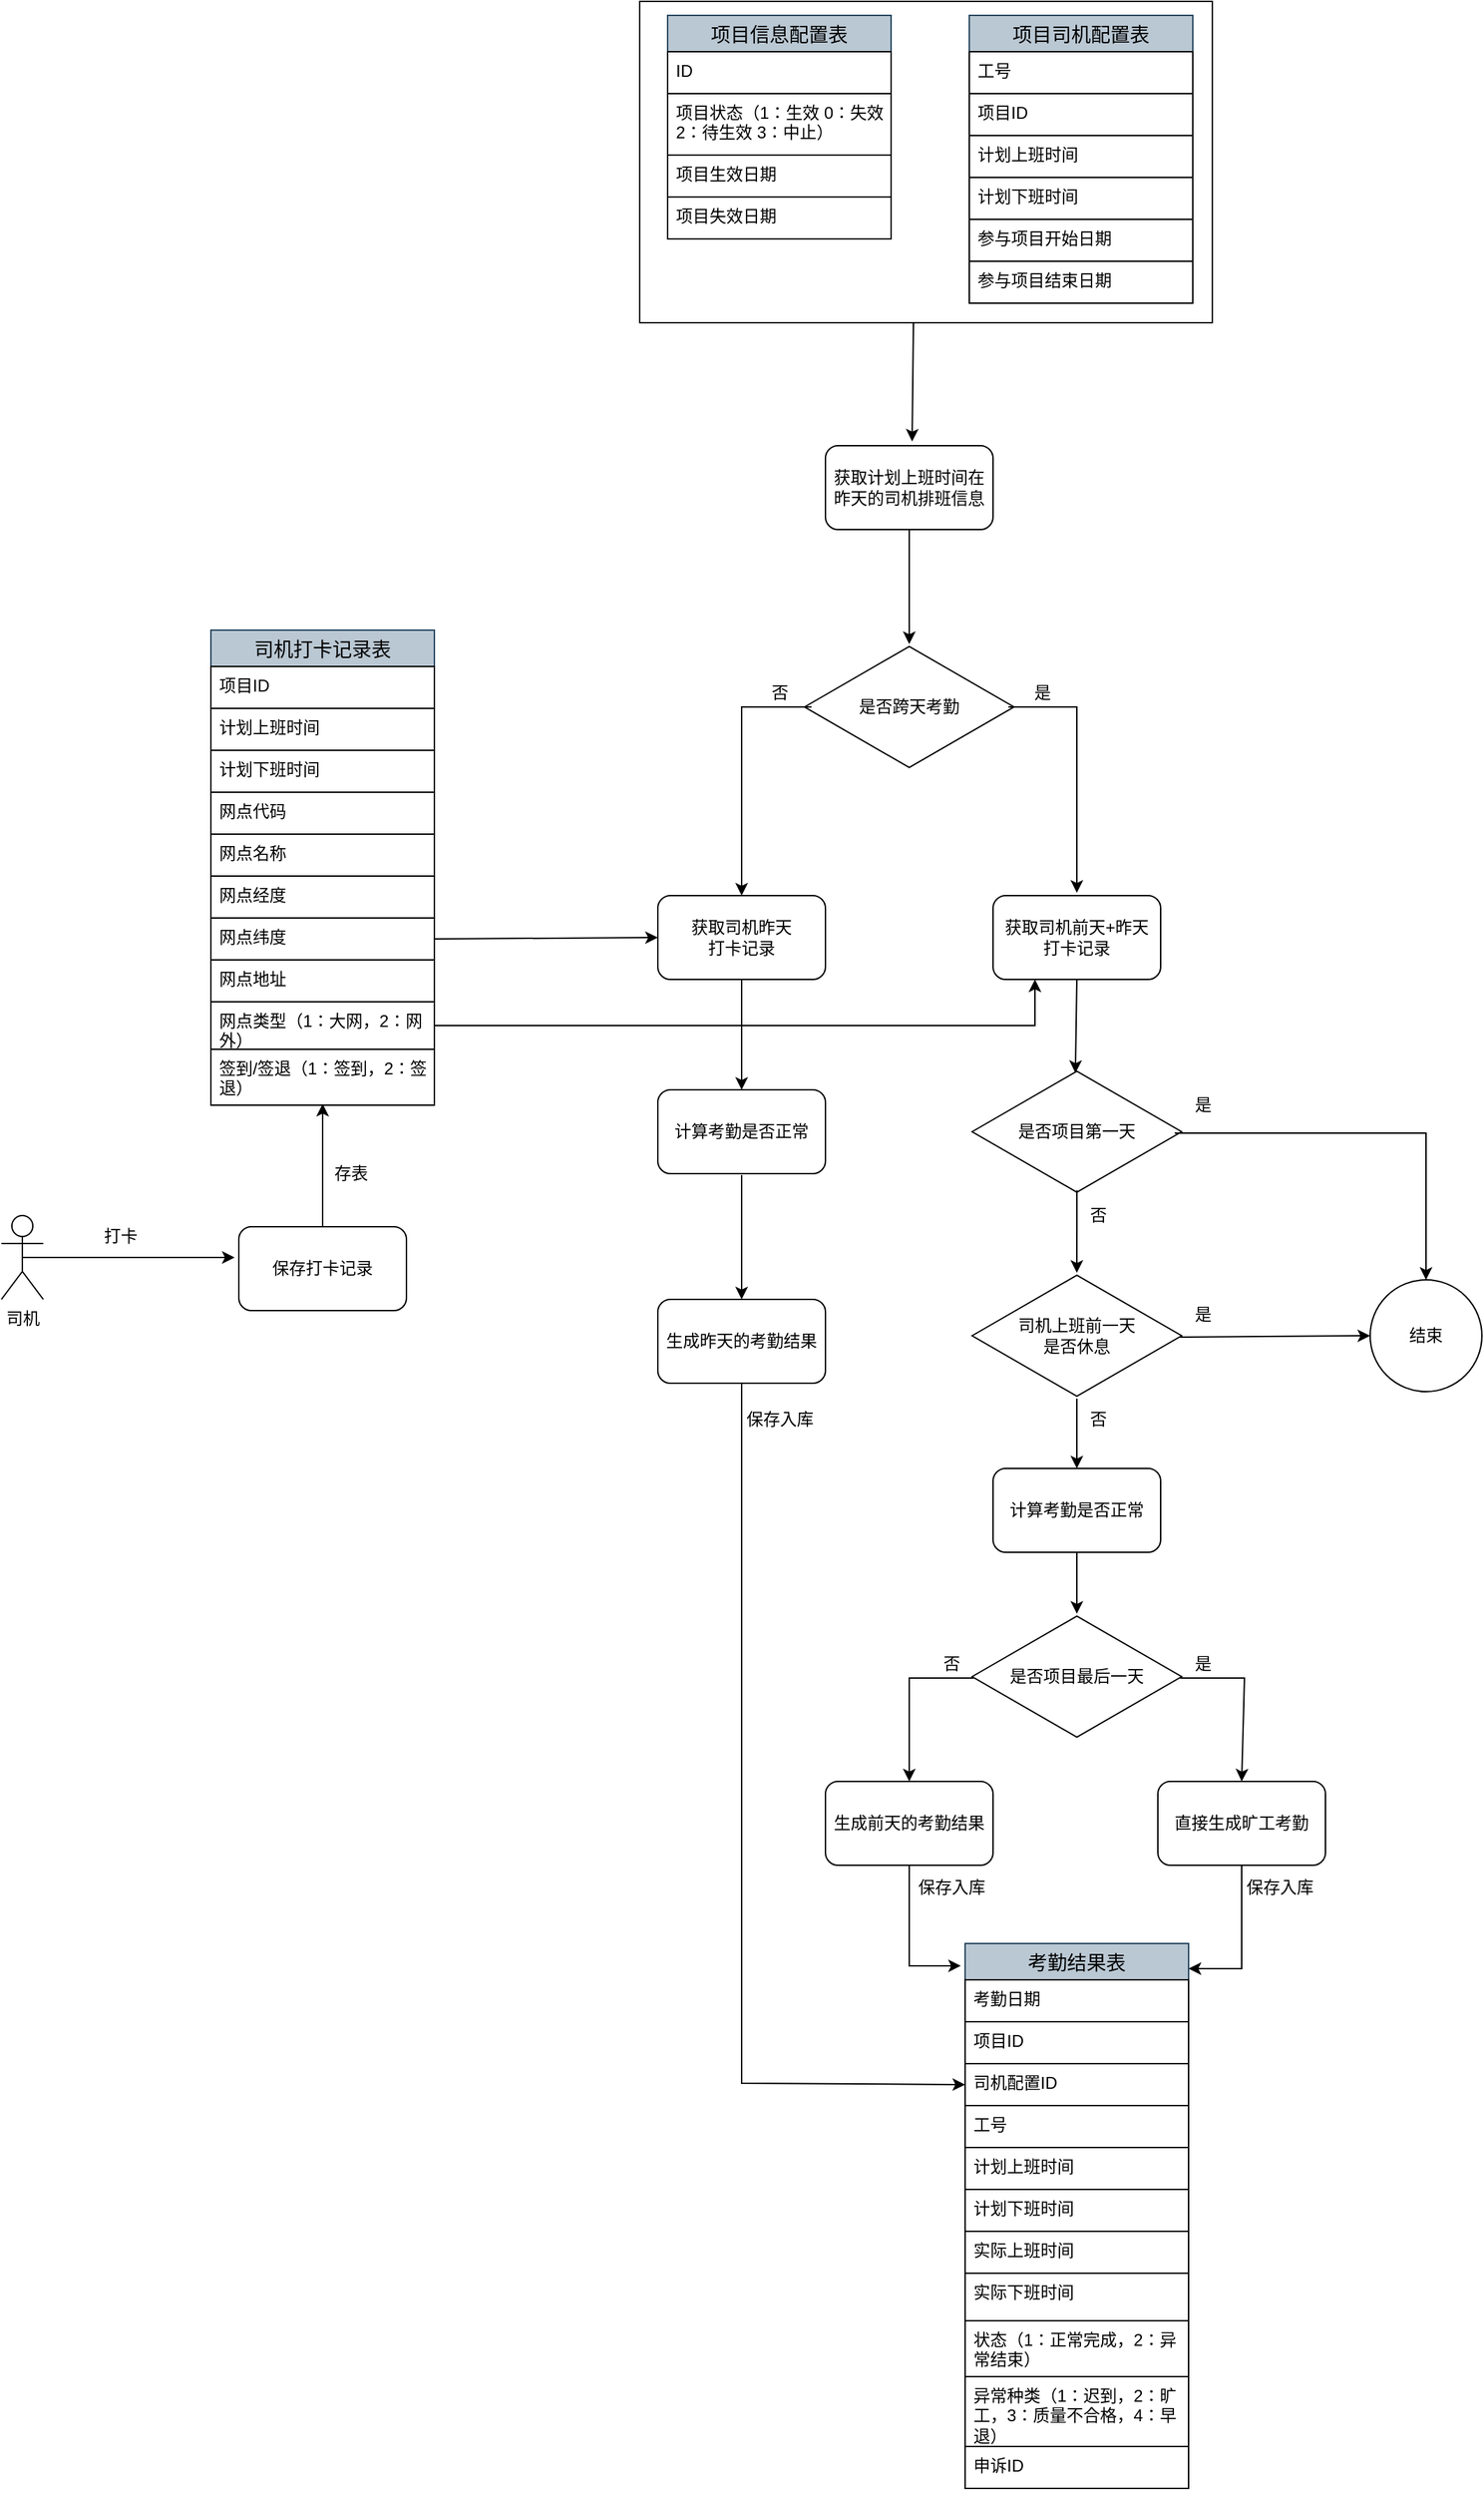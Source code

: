 <mxfile version="21.1.6" type="github">
  <diagram name="第 1 页" id="9wSX-PYKbRXgKDi-5DIV">
    <mxGraphModel dx="2261" dy="764" grid="1" gridSize="10" guides="1" tooltips="1" connect="1" arrows="1" fold="1" page="1" pageScale="1" pageWidth="827" pageHeight="1169" math="0" shadow="0">
      <root>
        <mxCell id="0" />
        <mxCell id="1" parent="0" />
        <mxCell id="panFtDlRGluaaflfqx1W-9" value="" style="rounded=0;whiteSpace=wrap;html=1;" vertex="1" parent="1">
          <mxGeometry x="417" y="480" width="410" height="230" as="geometry" />
        </mxCell>
        <mxCell id="0RSkkwwpFKjifbHfnibd-38" value="司机打卡记录表" style="swimlane;fontStyle=0;childLayout=stackLayout;horizontal=1;startSize=26;horizontalStack=0;resizeParent=1;resizeParentMax=0;resizeLast=0;collapsible=1;marginBottom=0;align=center;fontSize=14;labelBackgroundColor=none;fillColor=#bac8d3;strokeColor=#23445d;" parent="1" vertex="1">
          <mxGeometry x="110" y="930" width="160" height="340" as="geometry">
            <mxRectangle x="210" y="180" width="140" height="30" as="alternateBounds" />
          </mxGeometry>
        </mxCell>
        <mxCell id="0RSkkwwpFKjifbHfnibd-39" value="项目ID" style="text;strokeColor=default;fillColor=none;spacingLeft=4;spacingRight=4;overflow=hidden;rotatable=0;points=[[0,0.5],[1,0.5]];portConstraint=eastwest;fontSize=12;whiteSpace=wrap;html=1;" parent="0RSkkwwpFKjifbHfnibd-38" vertex="1">
          <mxGeometry y="26" width="160" height="30" as="geometry" />
        </mxCell>
        <mxCell id="panFtDlRGluaaflfqx1W-30" value="计划上班时间" style="text;strokeColor=default;fillColor=none;spacingLeft=4;spacingRight=4;overflow=hidden;rotatable=0;points=[[0,0.5],[1,0.5]];portConstraint=eastwest;fontSize=12;whiteSpace=wrap;html=1;" vertex="1" parent="0RSkkwwpFKjifbHfnibd-38">
          <mxGeometry y="56" width="160" height="30" as="geometry" />
        </mxCell>
        <mxCell id="panFtDlRGluaaflfqx1W-29" value="计划下班时间" style="text;strokeColor=default;fillColor=none;spacingLeft=4;spacingRight=4;overflow=hidden;rotatable=0;points=[[0,0.5],[1,0.5]];portConstraint=eastwest;fontSize=12;whiteSpace=wrap;html=1;" vertex="1" parent="0RSkkwwpFKjifbHfnibd-38">
          <mxGeometry y="86" width="160" height="30" as="geometry" />
        </mxCell>
        <mxCell id="0RSkkwwpFKjifbHfnibd-40" value="网点代码" style="text;strokeColor=default;fillColor=none;spacingLeft=4;spacingRight=4;overflow=hidden;rotatable=0;points=[[0,0.5],[1,0.5]];portConstraint=eastwest;fontSize=12;whiteSpace=wrap;html=1;" parent="0RSkkwwpFKjifbHfnibd-38" vertex="1">
          <mxGeometry y="116" width="160" height="30" as="geometry" />
        </mxCell>
        <mxCell id="0RSkkwwpFKjifbHfnibd-45" value="网点名称" style="text;strokeColor=default;fillColor=none;spacingLeft=4;spacingRight=4;overflow=hidden;rotatable=0;points=[[0,0.5],[1,0.5]];portConstraint=eastwest;fontSize=12;whiteSpace=wrap;html=1;" parent="0RSkkwwpFKjifbHfnibd-38" vertex="1">
          <mxGeometry y="146" width="160" height="30" as="geometry" />
        </mxCell>
        <mxCell id="0RSkkwwpFKjifbHfnibd-41" value="网点经度" style="text;strokeColor=default;fillColor=none;spacingLeft=4;spacingRight=4;overflow=hidden;rotatable=0;points=[[0,0.5],[1,0.5]];portConstraint=eastwest;fontSize=12;whiteSpace=wrap;html=1;" parent="0RSkkwwpFKjifbHfnibd-38" vertex="1">
          <mxGeometry y="176" width="160" height="30" as="geometry" />
        </mxCell>
        <mxCell id="0RSkkwwpFKjifbHfnibd-44" value="网点纬度" style="text;strokeColor=default;fillColor=none;spacingLeft=4;spacingRight=4;overflow=hidden;rotatable=0;points=[[0,0.5],[1,0.5]];portConstraint=eastwest;fontSize=12;whiteSpace=wrap;html=1;" parent="0RSkkwwpFKjifbHfnibd-38" vertex="1">
          <mxGeometry y="206" width="160" height="30" as="geometry" />
        </mxCell>
        <mxCell id="0RSkkwwpFKjifbHfnibd-46" value="网点地址" style="text;strokeColor=default;fillColor=none;spacingLeft=4;spacingRight=4;overflow=hidden;rotatable=0;points=[[0,0.5],[1,0.5]];portConstraint=eastwest;fontSize=12;whiteSpace=wrap;html=1;" parent="0RSkkwwpFKjifbHfnibd-38" vertex="1">
          <mxGeometry y="236" width="160" height="30" as="geometry" />
        </mxCell>
        <mxCell id="0RSkkwwpFKjifbHfnibd-42" value="网点类型（1：大网，2：网外）" style="text;strokeColor=default;fillColor=none;spacingLeft=4;spacingRight=4;overflow=hidden;rotatable=0;points=[[0,0.5],[1,0.5]];portConstraint=eastwest;fontSize=12;whiteSpace=wrap;html=1;" parent="0RSkkwwpFKjifbHfnibd-38" vertex="1">
          <mxGeometry y="266" width="160" height="34" as="geometry" />
        </mxCell>
        <mxCell id="0RSkkwwpFKjifbHfnibd-43" value="签到/签退（1：签到，2：签退）" style="text;strokeColor=default;fillColor=none;spacingLeft=4;spacingRight=4;overflow=hidden;rotatable=0;points=[[0,0.5],[1,0.5]];portConstraint=eastwest;fontSize=12;whiteSpace=wrap;html=1;" parent="0RSkkwwpFKjifbHfnibd-38" vertex="1">
          <mxGeometry y="300" width="160" height="40" as="geometry" />
        </mxCell>
        <mxCell id="0RSkkwwpFKjifbHfnibd-47" value="项目信息配置表" style="swimlane;fontStyle=0;childLayout=stackLayout;horizontal=1;startSize=26;horizontalStack=0;resizeParent=1;resizeParentMax=0;resizeLast=0;collapsible=1;marginBottom=0;align=center;fontSize=14;labelBackgroundColor=none;fillColor=#bac8d3;strokeColor=#23445d;" parent="1" vertex="1">
          <mxGeometry x="437" y="490" width="160" height="160" as="geometry">
            <mxRectangle x="210" y="180" width="140" height="30" as="alternateBounds" />
          </mxGeometry>
        </mxCell>
        <mxCell id="0RSkkwwpFKjifbHfnibd-48" value="ID" style="text;strokeColor=default;fillColor=none;spacingLeft=4;spacingRight=4;overflow=hidden;rotatable=0;points=[[0,0.5],[1,0.5]];portConstraint=eastwest;fontSize=12;whiteSpace=wrap;html=1;" parent="0RSkkwwpFKjifbHfnibd-47" vertex="1">
          <mxGeometry y="26" width="160" height="30" as="geometry" />
        </mxCell>
        <mxCell id="0RSkkwwpFKjifbHfnibd-49" value="项目状态（1：生效 0：失效 2：待生效 3：中止）" style="text;strokeColor=default;fillColor=none;spacingLeft=4;spacingRight=4;overflow=hidden;rotatable=0;points=[[0,0.5],[1,0.5]];portConstraint=eastwest;fontSize=12;whiteSpace=wrap;html=1;" parent="0RSkkwwpFKjifbHfnibd-47" vertex="1">
          <mxGeometry y="56" width="160" height="44" as="geometry" />
        </mxCell>
        <mxCell id="0RSkkwwpFKjifbHfnibd-50" value="项目生效日期" style="text;strokeColor=default;fillColor=none;spacingLeft=4;spacingRight=4;overflow=hidden;rotatable=0;points=[[0,0.5],[1,0.5]];portConstraint=eastwest;fontSize=12;whiteSpace=wrap;html=1;" parent="0RSkkwwpFKjifbHfnibd-47" vertex="1">
          <mxGeometry y="100" width="160" height="30" as="geometry" />
        </mxCell>
        <mxCell id="0RSkkwwpFKjifbHfnibd-51" value="项目失效日期" style="text;strokeColor=default;fillColor=none;spacingLeft=4;spacingRight=4;overflow=hidden;rotatable=0;points=[[0,0.5],[1,0.5]];portConstraint=eastwest;fontSize=12;whiteSpace=wrap;html=1;" parent="0RSkkwwpFKjifbHfnibd-47" vertex="1">
          <mxGeometry y="130" width="160" height="30" as="geometry" />
        </mxCell>
        <mxCell id="0RSkkwwpFKjifbHfnibd-56" value="项目司机配置表" style="swimlane;fontStyle=0;childLayout=stackLayout;horizontal=1;startSize=26;horizontalStack=0;resizeParent=1;resizeParentMax=0;resizeLast=0;collapsible=1;marginBottom=0;align=center;fontSize=14;labelBackgroundColor=none;fillColor=#bac8d3;strokeColor=#23445d;" parent="1" vertex="1">
          <mxGeometry x="653" y="490" width="160" height="206" as="geometry">
            <mxRectangle x="210" y="180" width="140" height="30" as="alternateBounds" />
          </mxGeometry>
        </mxCell>
        <mxCell id="0RSkkwwpFKjifbHfnibd-57" value="工号" style="text;strokeColor=default;fillColor=none;spacingLeft=4;spacingRight=4;overflow=hidden;rotatable=0;points=[[0,0.5],[1,0.5]];portConstraint=eastwest;fontSize=12;whiteSpace=wrap;html=1;" parent="0RSkkwwpFKjifbHfnibd-56" vertex="1">
          <mxGeometry y="26" width="160" height="30" as="geometry" />
        </mxCell>
        <mxCell id="0RSkkwwpFKjifbHfnibd-59" value="项目ID" style="text;strokeColor=default;fillColor=none;spacingLeft=4;spacingRight=4;overflow=hidden;rotatable=0;points=[[0,0.5],[1,0.5]];portConstraint=eastwest;fontSize=12;whiteSpace=wrap;html=1;" parent="0RSkkwwpFKjifbHfnibd-56" vertex="1">
          <mxGeometry y="56" width="160" height="30" as="geometry" />
        </mxCell>
        <mxCell id="0RSkkwwpFKjifbHfnibd-60" value="计划上班时间" style="text;strokeColor=default;fillColor=none;spacingLeft=4;spacingRight=4;overflow=hidden;rotatable=0;points=[[0,0.5],[1,0.5]];portConstraint=eastwest;fontSize=12;whiteSpace=wrap;html=1;" parent="0RSkkwwpFKjifbHfnibd-56" vertex="1">
          <mxGeometry y="86" width="160" height="30" as="geometry" />
        </mxCell>
        <mxCell id="0RSkkwwpFKjifbHfnibd-61" value="计划下班时间" style="text;strokeColor=default;fillColor=none;spacingLeft=4;spacingRight=4;overflow=hidden;rotatable=0;points=[[0,0.5],[1,0.5]];portConstraint=eastwest;fontSize=12;whiteSpace=wrap;html=1;" parent="0RSkkwwpFKjifbHfnibd-56" vertex="1">
          <mxGeometry y="116" width="160" height="30" as="geometry" />
        </mxCell>
        <mxCell id="0RSkkwwpFKjifbHfnibd-62" value="参与项目开始日期" style="text;strokeColor=default;fillColor=none;spacingLeft=4;spacingRight=4;overflow=hidden;rotatable=0;points=[[0,0.5],[1,0.5]];portConstraint=eastwest;fontSize=12;whiteSpace=wrap;html=1;" parent="0RSkkwwpFKjifbHfnibd-56" vertex="1">
          <mxGeometry y="146" width="160" height="30" as="geometry" />
        </mxCell>
        <mxCell id="0RSkkwwpFKjifbHfnibd-63" value="参与项目结束日期" style="text;strokeColor=default;fillColor=none;spacingLeft=4;spacingRight=4;overflow=hidden;rotatable=0;points=[[0,0.5],[1,0.5]];portConstraint=eastwest;fontSize=12;whiteSpace=wrap;html=1;" parent="0RSkkwwpFKjifbHfnibd-56" vertex="1">
          <mxGeometry y="176" width="160" height="30" as="geometry" />
        </mxCell>
        <mxCell id="0RSkkwwpFKjifbHfnibd-64" value="考勤结果表" style="swimlane;fontStyle=0;childLayout=stackLayout;horizontal=1;startSize=26;horizontalStack=0;resizeParent=1;resizeParentMax=0;resizeLast=0;collapsible=1;marginBottom=0;align=center;fontSize=14;labelBackgroundColor=none;fillColor=#bac8d3;strokeColor=#23445d;" parent="1" vertex="1">
          <mxGeometry x="650" y="1870" width="160" height="390" as="geometry">
            <mxRectangle x="210" y="180" width="140" height="30" as="alternateBounds" />
          </mxGeometry>
        </mxCell>
        <mxCell id="0RSkkwwpFKjifbHfnibd-65" value="考勤日期" style="text;strokeColor=default;fillColor=none;spacingLeft=4;spacingRight=4;overflow=hidden;rotatable=0;points=[[0,0.5],[1,0.5]];portConstraint=eastwest;fontSize=12;whiteSpace=wrap;html=1;" parent="0RSkkwwpFKjifbHfnibd-64" vertex="1">
          <mxGeometry y="26" width="160" height="30" as="geometry" />
        </mxCell>
        <mxCell id="0RSkkwwpFKjifbHfnibd-73" value="项目ID" style="text;strokeColor=default;fillColor=none;spacingLeft=4;spacingRight=4;overflow=hidden;rotatable=0;points=[[0,0.5],[1,0.5]];portConstraint=eastwest;fontSize=12;whiteSpace=wrap;html=1;" parent="0RSkkwwpFKjifbHfnibd-64" vertex="1">
          <mxGeometry y="56" width="160" height="30" as="geometry" />
        </mxCell>
        <mxCell id="0RSkkwwpFKjifbHfnibd-66" value="司机配置ID" style="text;strokeColor=default;fillColor=none;spacingLeft=4;spacingRight=4;overflow=hidden;rotatable=0;points=[[0,0.5],[1,0.5]];portConstraint=eastwest;fontSize=12;whiteSpace=wrap;html=1;" parent="0RSkkwwpFKjifbHfnibd-64" vertex="1">
          <mxGeometry y="86" width="160" height="30" as="geometry" />
        </mxCell>
        <mxCell id="0RSkkwwpFKjifbHfnibd-67" value="工号" style="text;strokeColor=default;fillColor=none;spacingLeft=4;spacingRight=4;overflow=hidden;rotatable=0;points=[[0,0.5],[1,0.5]];portConstraint=eastwest;fontSize=12;whiteSpace=wrap;html=1;" parent="0RSkkwwpFKjifbHfnibd-64" vertex="1">
          <mxGeometry y="116" width="160" height="30" as="geometry" />
        </mxCell>
        <mxCell id="0RSkkwwpFKjifbHfnibd-68" value="计划上班时间" style="text;strokeColor=default;fillColor=none;spacingLeft=4;spacingRight=4;overflow=hidden;rotatable=0;points=[[0,0.5],[1,0.5]];portConstraint=eastwest;fontSize=12;whiteSpace=wrap;html=1;" parent="0RSkkwwpFKjifbHfnibd-64" vertex="1">
          <mxGeometry y="146" width="160" height="30" as="geometry" />
        </mxCell>
        <mxCell id="0RSkkwwpFKjifbHfnibd-69" value="计划下班时间" style="text;strokeColor=default;fillColor=none;spacingLeft=4;spacingRight=4;overflow=hidden;rotatable=0;points=[[0,0.5],[1,0.5]];portConstraint=eastwest;fontSize=12;whiteSpace=wrap;html=1;" parent="0RSkkwwpFKjifbHfnibd-64" vertex="1">
          <mxGeometry y="176" width="160" height="30" as="geometry" />
        </mxCell>
        <mxCell id="0RSkkwwpFKjifbHfnibd-70" value="实际上班时间" style="text;strokeColor=default;fillColor=none;spacingLeft=4;spacingRight=4;overflow=hidden;rotatable=0;points=[[0,0.5],[1,0.5]];portConstraint=eastwest;fontSize=12;whiteSpace=wrap;html=1;" parent="0RSkkwwpFKjifbHfnibd-64" vertex="1">
          <mxGeometry y="206" width="160" height="30" as="geometry" />
        </mxCell>
        <mxCell id="0RSkkwwpFKjifbHfnibd-71" value="实际下班时间" style="text;strokeColor=default;fillColor=none;spacingLeft=4;spacingRight=4;overflow=hidden;rotatable=0;points=[[0,0.5],[1,0.5]];portConstraint=eastwest;fontSize=12;whiteSpace=wrap;html=1;" parent="0RSkkwwpFKjifbHfnibd-64" vertex="1">
          <mxGeometry y="236" width="160" height="34" as="geometry" />
        </mxCell>
        <mxCell id="0RSkkwwpFKjifbHfnibd-72" value="状态（1：正常完成，2：异常结束）" style="text;strokeColor=default;fillColor=none;spacingLeft=4;spacingRight=4;overflow=hidden;rotatable=0;points=[[0,0.5],[1,0.5]];portConstraint=eastwest;fontSize=12;whiteSpace=wrap;html=1;" parent="0RSkkwwpFKjifbHfnibd-64" vertex="1">
          <mxGeometry y="270" width="160" height="40" as="geometry" />
        </mxCell>
        <mxCell id="0RSkkwwpFKjifbHfnibd-74" value="异常种类（1：迟到，2：旷工，3：质量不合格，4：早退）" style="text;strokeColor=default;fillColor=none;spacingLeft=4;spacingRight=4;overflow=hidden;rotatable=0;points=[[0,0.5],[1,0.5]];portConstraint=eastwest;fontSize=12;whiteSpace=wrap;html=1;" parent="0RSkkwwpFKjifbHfnibd-64" vertex="1">
          <mxGeometry y="310" width="160" height="50" as="geometry" />
        </mxCell>
        <mxCell id="0RSkkwwpFKjifbHfnibd-75" value="申诉ID" style="text;strokeColor=default;fillColor=none;spacingLeft=4;spacingRight=4;overflow=hidden;rotatable=0;points=[[0,0.5],[1,0.5]];portConstraint=eastwest;fontSize=12;whiteSpace=wrap;html=1;" parent="0RSkkwwpFKjifbHfnibd-64" vertex="1">
          <mxGeometry y="360" width="160" height="30" as="geometry" />
        </mxCell>
        <mxCell id="panFtDlRGluaaflfqx1W-5" style="edgeStyle=orthogonalEdgeStyle;rounded=0;orthogonalLoop=1;jettySize=auto;html=1;exitX=0.5;exitY=0.5;exitDx=0;exitDy=0;exitPerimeter=0;entryX=-0.025;entryY=0.367;entryDx=0;entryDy=0;entryPerimeter=0;" edge="1" parent="1" source="panFtDlRGluaaflfqx1W-3" target="panFtDlRGluaaflfqx1W-4">
          <mxGeometry relative="1" as="geometry" />
        </mxCell>
        <mxCell id="panFtDlRGluaaflfqx1W-3" value="司机" style="shape=umlActor;verticalLabelPosition=bottom;verticalAlign=top;html=1;outlineConnect=0;" vertex="1" parent="1">
          <mxGeometry x="-40" y="1349" width="30" height="60" as="geometry" />
        </mxCell>
        <mxCell id="panFtDlRGluaaflfqx1W-4" value="保存打卡记录" style="rounded=1;whiteSpace=wrap;html=1;" vertex="1" parent="1">
          <mxGeometry x="130" y="1357" width="120" height="60" as="geometry" />
        </mxCell>
        <mxCell id="panFtDlRGluaaflfqx1W-6" value="打卡" style="text;html=1;align=center;verticalAlign=middle;resizable=0;points=[];autosize=1;strokeColor=none;fillColor=none;" vertex="1" parent="1">
          <mxGeometry x="20" y="1349" width="50" height="30" as="geometry" />
        </mxCell>
        <mxCell id="panFtDlRGluaaflfqx1W-7" value="获取计划上班时间在昨天的司机排班信息" style="rounded=1;whiteSpace=wrap;html=1;" vertex="1" parent="1">
          <mxGeometry x="550" y="798" width="120" height="60" as="geometry" />
        </mxCell>
        <mxCell id="panFtDlRGluaaflfqx1W-11" value="" style="endArrow=classic;html=1;rounded=0;exitX=0.5;exitY=0;exitDx=0;exitDy=0;" edge="1" parent="1" source="panFtDlRGluaaflfqx1W-4">
          <mxGeometry width="50" height="50" relative="1" as="geometry">
            <mxPoint x="490" y="1309" as="sourcePoint" />
            <mxPoint x="190" y="1269" as="targetPoint" />
          </mxGeometry>
        </mxCell>
        <mxCell id="panFtDlRGluaaflfqx1W-13" value="存表" style="text;html=1;align=center;verticalAlign=middle;resizable=0;points=[];autosize=1;strokeColor=none;fillColor=none;" vertex="1" parent="1">
          <mxGeometry x="185" y="1304" width="50" height="30" as="geometry" />
        </mxCell>
        <mxCell id="panFtDlRGluaaflfqx1W-14" value="" style="endArrow=classic;html=1;rounded=0;exitX=0.5;exitY=1;exitDx=0;exitDy=0;entryX=0.592;entryY=-0.05;entryDx=0;entryDy=0;entryPerimeter=0;" edge="1" parent="1">
          <mxGeometry width="50" height="50" relative="1" as="geometry">
            <mxPoint x="613" y="710" as="sourcePoint" />
            <mxPoint x="612.04" y="795" as="targetPoint" />
          </mxGeometry>
        </mxCell>
        <mxCell id="panFtDlRGluaaflfqx1W-16" value="" style="endArrow=classic;html=1;rounded=0;exitX=0.5;exitY=1;exitDx=0;exitDy=0;" edge="1" parent="1" source="panFtDlRGluaaflfqx1W-7">
          <mxGeometry width="50" height="50" relative="1" as="geometry">
            <mxPoint x="320" y="1040" as="sourcePoint" />
            <mxPoint x="610" y="940" as="targetPoint" />
          </mxGeometry>
        </mxCell>
        <mxCell id="panFtDlRGluaaflfqx1W-20" value="是否跨天考勤" style="html=1;whiteSpace=wrap;aspect=fixed;shape=isoRectangle;" vertex="1" parent="1">
          <mxGeometry x="535" y="940" width="150" height="90" as="geometry" />
        </mxCell>
        <mxCell id="panFtDlRGluaaflfqx1W-21" value="获取司机昨天&lt;br&gt;打卡记录" style="rounded=1;whiteSpace=wrap;html=1;" vertex="1" parent="1">
          <mxGeometry x="430" y="1120" width="120" height="60" as="geometry" />
        </mxCell>
        <mxCell id="panFtDlRGluaaflfqx1W-22" value="获取司机前天+昨天&lt;br&gt;打卡记录" style="rounded=1;whiteSpace=wrap;html=1;" vertex="1" parent="1">
          <mxGeometry x="670" y="1120" width="120" height="60" as="geometry" />
        </mxCell>
        <mxCell id="panFtDlRGluaaflfqx1W-23" value="" style="endArrow=classic;html=1;rounded=0;entryX=0.5;entryY=0;entryDx=0;entryDy=0;" edge="1" parent="1" target="panFtDlRGluaaflfqx1W-21">
          <mxGeometry width="50" height="50" relative="1" as="geometry">
            <mxPoint x="540" y="985" as="sourcePoint" />
            <mxPoint x="670" y="880" as="targetPoint" />
            <Array as="points">
              <mxPoint x="490" y="985" />
            </Array>
          </mxGeometry>
        </mxCell>
        <mxCell id="panFtDlRGluaaflfqx1W-24" value="" style="endArrow=classic;html=1;rounded=0;entryX=0.5;entryY=0;entryDx=0;entryDy=0;exitX=0.973;exitY=0.522;exitDx=0;exitDy=0;exitPerimeter=0;" edge="1" parent="1">
          <mxGeometry width="50" height="50" relative="1" as="geometry">
            <mxPoint x="680.95" y="984.98" as="sourcePoint" />
            <mxPoint x="730" y="1118" as="targetPoint" />
            <Array as="points">
              <mxPoint x="730" y="985" />
            </Array>
          </mxGeometry>
        </mxCell>
        <mxCell id="panFtDlRGluaaflfqx1W-25" value="否" style="text;html=1;align=center;verticalAlign=middle;resizable=0;points=[];autosize=1;strokeColor=none;fillColor=none;" vertex="1" parent="1">
          <mxGeometry x="497" y="960" width="40" height="30" as="geometry" />
        </mxCell>
        <mxCell id="panFtDlRGluaaflfqx1W-26" value="是" style="text;html=1;align=center;verticalAlign=middle;resizable=0;points=[];autosize=1;strokeColor=none;fillColor=none;" vertex="1" parent="1">
          <mxGeometry x="685" y="960" width="40" height="30" as="geometry" />
        </mxCell>
        <mxCell id="panFtDlRGluaaflfqx1W-31" value="" style="endArrow=classic;html=1;rounded=0;entryX=0;entryY=0.5;entryDx=0;entryDy=0;exitX=1;exitY=0.5;exitDx=0;exitDy=0;" edge="1" parent="1" source="0RSkkwwpFKjifbHfnibd-44" target="panFtDlRGluaaflfqx1W-21">
          <mxGeometry width="50" height="50" relative="1" as="geometry">
            <mxPoint x="620" y="1140" as="sourcePoint" />
            <mxPoint x="670" y="1090" as="targetPoint" />
          </mxGeometry>
        </mxCell>
        <mxCell id="panFtDlRGluaaflfqx1W-32" value="" style="endArrow=classic;html=1;rounded=0;exitX=1;exitY=0.5;exitDx=0;exitDy=0;entryX=0.25;entryY=1;entryDx=0;entryDy=0;" edge="1" parent="1" source="0RSkkwwpFKjifbHfnibd-42" target="panFtDlRGluaaflfqx1W-22">
          <mxGeometry width="50" height="50" relative="1" as="geometry">
            <mxPoint x="280" y="1161" as="sourcePoint" />
            <mxPoint x="710" y="1190" as="targetPoint" />
            <Array as="points">
              <mxPoint x="700" y="1213" />
            </Array>
          </mxGeometry>
        </mxCell>
        <mxCell id="panFtDlRGluaaflfqx1W-33" value="是否项目第一天" style="html=1;whiteSpace=wrap;aspect=fixed;shape=isoRectangle;" vertex="1" parent="1">
          <mxGeometry x="655" y="1244" width="150" height="90" as="geometry" />
        </mxCell>
        <mxCell id="panFtDlRGluaaflfqx1W-35" value="" style="endArrow=classic;html=1;rounded=0;exitX=0.5;exitY=1;exitDx=0;exitDy=0;entryX=0.493;entryY=0.033;entryDx=0;entryDy=0;entryPerimeter=0;" edge="1" parent="1" source="panFtDlRGluaaflfqx1W-22" target="panFtDlRGluaaflfqx1W-33">
          <mxGeometry width="50" height="50" relative="1" as="geometry">
            <mxPoint x="620" y="1430" as="sourcePoint" />
            <mxPoint x="670" y="1380" as="targetPoint" />
          </mxGeometry>
        </mxCell>
        <mxCell id="panFtDlRGluaaflfqx1W-36" value="司机上班前一天&lt;br&gt;是否休息" style="html=1;whiteSpace=wrap;aspect=fixed;shape=isoRectangle;" vertex="1" parent="1">
          <mxGeometry x="655" y="1390" width="150" height="90" as="geometry" />
        </mxCell>
        <mxCell id="panFtDlRGluaaflfqx1W-38" value="" style="endArrow=classic;html=1;rounded=0;exitX=0.507;exitY=0.956;exitDx=0;exitDy=0;exitPerimeter=0;" edge="1" parent="1">
          <mxGeometry width="50" height="50" relative="1" as="geometry">
            <mxPoint x="730.05" y="1331.04" as="sourcePoint" />
            <mxPoint x="730" y="1390" as="targetPoint" />
          </mxGeometry>
        </mxCell>
        <mxCell id="panFtDlRGluaaflfqx1W-41" value="结束" style="ellipse;whiteSpace=wrap;html=1;aspect=fixed;" vertex="1" parent="1">
          <mxGeometry x="940" y="1395" width="80" height="80" as="geometry" />
        </mxCell>
        <mxCell id="panFtDlRGluaaflfqx1W-43" value="否" style="text;html=1;align=center;verticalAlign=middle;resizable=0;points=[];autosize=1;strokeColor=none;fillColor=none;" vertex="1" parent="1">
          <mxGeometry x="725" y="1334" width="40" height="30" as="geometry" />
        </mxCell>
        <mxCell id="panFtDlRGluaaflfqx1W-45" value="计算考勤是否正常" style="rounded=1;whiteSpace=wrap;html=1;" vertex="1" parent="1">
          <mxGeometry x="670" y="1530" width="120" height="60" as="geometry" />
        </mxCell>
        <mxCell id="panFtDlRGluaaflfqx1W-46" value="" style="endArrow=classic;html=1;rounded=0;entryX=0.5;entryY=0;entryDx=0;entryDy=0;" edge="1" parent="1" target="panFtDlRGluaaflfqx1W-45">
          <mxGeometry width="50" height="50" relative="1" as="geometry">
            <mxPoint x="730" y="1480" as="sourcePoint" />
            <mxPoint x="670" y="1390" as="targetPoint" />
          </mxGeometry>
        </mxCell>
        <mxCell id="panFtDlRGluaaflfqx1W-47" value="否" style="text;html=1;align=center;verticalAlign=middle;resizable=0;points=[];autosize=1;strokeColor=none;fillColor=none;" vertex="1" parent="1">
          <mxGeometry x="725" y="1480" width="40" height="30" as="geometry" />
        </mxCell>
        <mxCell id="panFtDlRGluaaflfqx1W-48" value="" style="endArrow=classic;html=1;rounded=0;exitX=0.993;exitY=0.511;exitDx=0;exitDy=0;exitPerimeter=0;entryX=0;entryY=0.5;entryDx=0;entryDy=0;" edge="1" parent="1" source="panFtDlRGluaaflfqx1W-36" target="panFtDlRGluaaflfqx1W-41">
          <mxGeometry width="50" height="50" relative="1" as="geometry">
            <mxPoint x="620" y="1440" as="sourcePoint" />
            <mxPoint x="670" y="1390" as="targetPoint" />
          </mxGeometry>
        </mxCell>
        <mxCell id="panFtDlRGluaaflfqx1W-49" value="" style="endArrow=classic;html=1;rounded=0;exitX=0.967;exitY=0.511;exitDx=0;exitDy=0;exitPerimeter=0;entryX=0.5;entryY=0;entryDx=0;entryDy=0;" edge="1" parent="1" source="panFtDlRGluaaflfqx1W-33" target="panFtDlRGluaaflfqx1W-41">
          <mxGeometry width="50" height="50" relative="1" as="geometry">
            <mxPoint x="620" y="1440" as="sourcePoint" />
            <mxPoint x="670" y="1390" as="targetPoint" />
            <Array as="points">
              <mxPoint x="980" y="1290" />
            </Array>
          </mxGeometry>
        </mxCell>
        <mxCell id="panFtDlRGluaaflfqx1W-50" value="是" style="text;html=1;align=center;verticalAlign=middle;resizable=0;points=[];autosize=1;strokeColor=none;fillColor=none;" vertex="1" parent="1">
          <mxGeometry x="800" y="1255" width="40" height="30" as="geometry" />
        </mxCell>
        <mxCell id="panFtDlRGluaaflfqx1W-53" value="是" style="text;html=1;align=center;verticalAlign=middle;resizable=0;points=[];autosize=1;strokeColor=none;fillColor=none;" vertex="1" parent="1">
          <mxGeometry x="800" y="1405" width="40" height="30" as="geometry" />
        </mxCell>
        <mxCell id="panFtDlRGluaaflfqx1W-57" value="是否项目最后一天" style="html=1;whiteSpace=wrap;aspect=fixed;shape=isoRectangle;" vertex="1" parent="1">
          <mxGeometry x="655" y="1634" width="150" height="90" as="geometry" />
        </mxCell>
        <mxCell id="panFtDlRGluaaflfqx1W-58" value="" style="endArrow=classic;html=1;rounded=0;exitX=0.5;exitY=1;exitDx=0;exitDy=0;" edge="1" parent="1" source="panFtDlRGluaaflfqx1W-45" target="panFtDlRGluaaflfqx1W-57">
          <mxGeometry width="50" height="50" relative="1" as="geometry">
            <mxPoint x="620" y="1740" as="sourcePoint" />
            <mxPoint x="670" y="1690" as="targetPoint" />
          </mxGeometry>
        </mxCell>
        <mxCell id="panFtDlRGluaaflfqx1W-59" value="生成前天的考勤结果" style="rounded=1;whiteSpace=wrap;html=1;" vertex="1" parent="1">
          <mxGeometry x="550" y="1754" width="120" height="60" as="geometry" />
        </mxCell>
        <mxCell id="panFtDlRGluaaflfqx1W-60" value="直接生成旷工考勤" style="rounded=1;whiteSpace=wrap;html=1;" vertex="1" parent="1">
          <mxGeometry x="788" y="1754" width="120" height="60" as="geometry" />
        </mxCell>
        <mxCell id="panFtDlRGluaaflfqx1W-61" value="" style="endArrow=classic;html=1;rounded=0;exitX=0.007;exitY=0.511;exitDx=0;exitDy=0;exitPerimeter=0;entryX=0.5;entryY=0;entryDx=0;entryDy=0;" edge="1" parent="1" source="panFtDlRGluaaflfqx1W-57" target="panFtDlRGluaaflfqx1W-59">
          <mxGeometry width="50" height="50" relative="1" as="geometry">
            <mxPoint x="620" y="1640" as="sourcePoint" />
            <mxPoint x="670" y="1590" as="targetPoint" />
            <Array as="points">
              <mxPoint x="610" y="1680" />
            </Array>
          </mxGeometry>
        </mxCell>
        <mxCell id="panFtDlRGluaaflfqx1W-62" value="" style="endArrow=classic;html=1;rounded=0;exitX=0.993;exitY=0.511;exitDx=0;exitDy=0;exitPerimeter=0;entryX=0.5;entryY=0;entryDx=0;entryDy=0;" edge="1" parent="1" source="panFtDlRGluaaflfqx1W-57" target="panFtDlRGluaaflfqx1W-60">
          <mxGeometry width="50" height="50" relative="1" as="geometry">
            <mxPoint x="620" y="1640" as="sourcePoint" />
            <mxPoint x="670" y="1590" as="targetPoint" />
            <Array as="points">
              <mxPoint x="850" y="1680" />
            </Array>
          </mxGeometry>
        </mxCell>
        <mxCell id="panFtDlRGluaaflfqx1W-63" value="是" style="text;html=1;align=center;verticalAlign=middle;resizable=0;points=[];autosize=1;strokeColor=none;fillColor=none;" vertex="1" parent="1">
          <mxGeometry x="800" y="1655" width="40" height="30" as="geometry" />
        </mxCell>
        <mxCell id="panFtDlRGluaaflfqx1W-64" value="否" style="text;html=1;align=center;verticalAlign=middle;resizable=0;points=[];autosize=1;strokeColor=none;fillColor=none;" vertex="1" parent="1">
          <mxGeometry x="620" y="1655" width="40" height="30" as="geometry" />
        </mxCell>
        <mxCell id="panFtDlRGluaaflfqx1W-65" value="" style="endArrow=classic;html=1;rounded=0;exitX=0.5;exitY=1;exitDx=0;exitDy=0;entryX=-0.019;entryY=0.041;entryDx=0;entryDy=0;entryPerimeter=0;" edge="1" parent="1" source="panFtDlRGluaaflfqx1W-59" target="0RSkkwwpFKjifbHfnibd-64">
          <mxGeometry width="50" height="50" relative="1" as="geometry">
            <mxPoint x="620" y="1840" as="sourcePoint" />
            <mxPoint x="670" y="1790" as="targetPoint" />
            <Array as="points">
              <mxPoint x="610" y="1886" />
            </Array>
          </mxGeometry>
        </mxCell>
        <mxCell id="panFtDlRGluaaflfqx1W-66" value="" style="endArrow=classic;html=1;rounded=0;exitX=0.5;exitY=1;exitDx=0;exitDy=0;entryX=1;entryY=0.046;entryDx=0;entryDy=0;entryPerimeter=0;" edge="1" parent="1" source="panFtDlRGluaaflfqx1W-60" target="0RSkkwwpFKjifbHfnibd-64">
          <mxGeometry width="50" height="50" relative="1" as="geometry">
            <mxPoint x="620" y="1840" as="sourcePoint" />
            <mxPoint x="670" y="1790" as="targetPoint" />
            <Array as="points">
              <mxPoint x="848" y="1888" />
            </Array>
          </mxGeometry>
        </mxCell>
        <mxCell id="panFtDlRGluaaflfqx1W-67" value="保存入库" style="text;html=1;align=center;verticalAlign=middle;resizable=0;points=[];autosize=1;strokeColor=none;fillColor=none;" vertex="1" parent="1">
          <mxGeometry x="605" y="1815" width="70" height="30" as="geometry" />
        </mxCell>
        <mxCell id="panFtDlRGluaaflfqx1W-68" value="保存入库" style="text;html=1;align=center;verticalAlign=middle;resizable=0;points=[];autosize=1;strokeColor=none;fillColor=none;" vertex="1" parent="1">
          <mxGeometry x="840" y="1815" width="70" height="30" as="geometry" />
        </mxCell>
        <mxCell id="panFtDlRGluaaflfqx1W-69" value="计算考勤是否正常" style="rounded=1;whiteSpace=wrap;html=1;" vertex="1" parent="1">
          <mxGeometry x="430" y="1259" width="120" height="60" as="geometry" />
        </mxCell>
        <mxCell id="panFtDlRGluaaflfqx1W-70" value="" style="endArrow=classic;html=1;rounded=0;exitX=0.5;exitY=1;exitDx=0;exitDy=0;" edge="1" parent="1" source="panFtDlRGluaaflfqx1W-21" target="panFtDlRGluaaflfqx1W-69">
          <mxGeometry width="50" height="50" relative="1" as="geometry">
            <mxPoint x="620" y="1430" as="sourcePoint" />
            <mxPoint x="670" y="1380" as="targetPoint" />
          </mxGeometry>
        </mxCell>
        <mxCell id="panFtDlRGluaaflfqx1W-71" value="生成昨天的考勤结果" style="rounded=1;whiteSpace=wrap;html=1;" vertex="1" parent="1">
          <mxGeometry x="430" y="1409" width="120" height="60" as="geometry" />
        </mxCell>
        <mxCell id="panFtDlRGluaaflfqx1W-72" value="" style="endArrow=classic;html=1;rounded=0;entryX=0.5;entryY=0;entryDx=0;entryDy=0;" edge="1" parent="1" target="panFtDlRGluaaflfqx1W-71">
          <mxGeometry width="50" height="50" relative="1" as="geometry">
            <mxPoint x="490" y="1320" as="sourcePoint" />
            <mxPoint x="660" y="1580" as="targetPoint" />
          </mxGeometry>
        </mxCell>
        <mxCell id="panFtDlRGluaaflfqx1W-73" value="" style="endArrow=classic;html=1;rounded=0;exitX=0.5;exitY=1;exitDx=0;exitDy=0;entryX=0;entryY=0.5;entryDx=0;entryDy=0;" edge="1" parent="1" source="panFtDlRGluaaflfqx1W-71" target="0RSkkwwpFKjifbHfnibd-66">
          <mxGeometry width="50" height="50" relative="1" as="geometry">
            <mxPoint x="620" y="1640" as="sourcePoint" />
            <mxPoint x="670" y="1590" as="targetPoint" />
            <Array as="points">
              <mxPoint x="490" y="1970" />
            </Array>
          </mxGeometry>
        </mxCell>
        <mxCell id="panFtDlRGluaaflfqx1W-74" value="保存入库" style="text;html=1;align=center;verticalAlign=middle;resizable=0;points=[];autosize=1;strokeColor=none;fillColor=none;" vertex="1" parent="1">
          <mxGeometry x="482" y="1480" width="70" height="30" as="geometry" />
        </mxCell>
      </root>
    </mxGraphModel>
  </diagram>
</mxfile>
